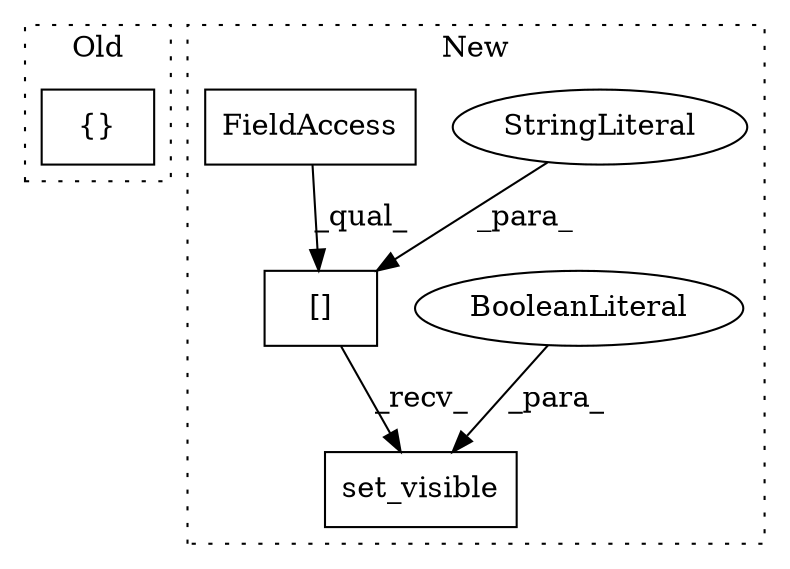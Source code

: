 digraph G {
subgraph cluster0 {
1 [label="{}" a="4" s="2581,2592" l="1,1" shape="box"];
label = "Old";
style="dotted";
}
subgraph cluster1 {
2 [label="set_visible" a="32" s="2756,2773" l="12,1" shape="box"];
3 [label="BooleanLiteral" a="9" s="2768" l="5" shape="ellipse"];
4 [label="[]" a="2" s="2737,2754" l="10,1" shape="box"];
5 [label="StringLiteral" a="45" s="2747" l="7" shape="ellipse"];
6 [label="FieldAccess" a="22" s="2737" l="2" shape="box"];
label = "New";
style="dotted";
}
3 -> 2 [label="_para_"];
4 -> 2 [label="_recv_"];
5 -> 4 [label="_para_"];
6 -> 4 [label="_qual_"];
}